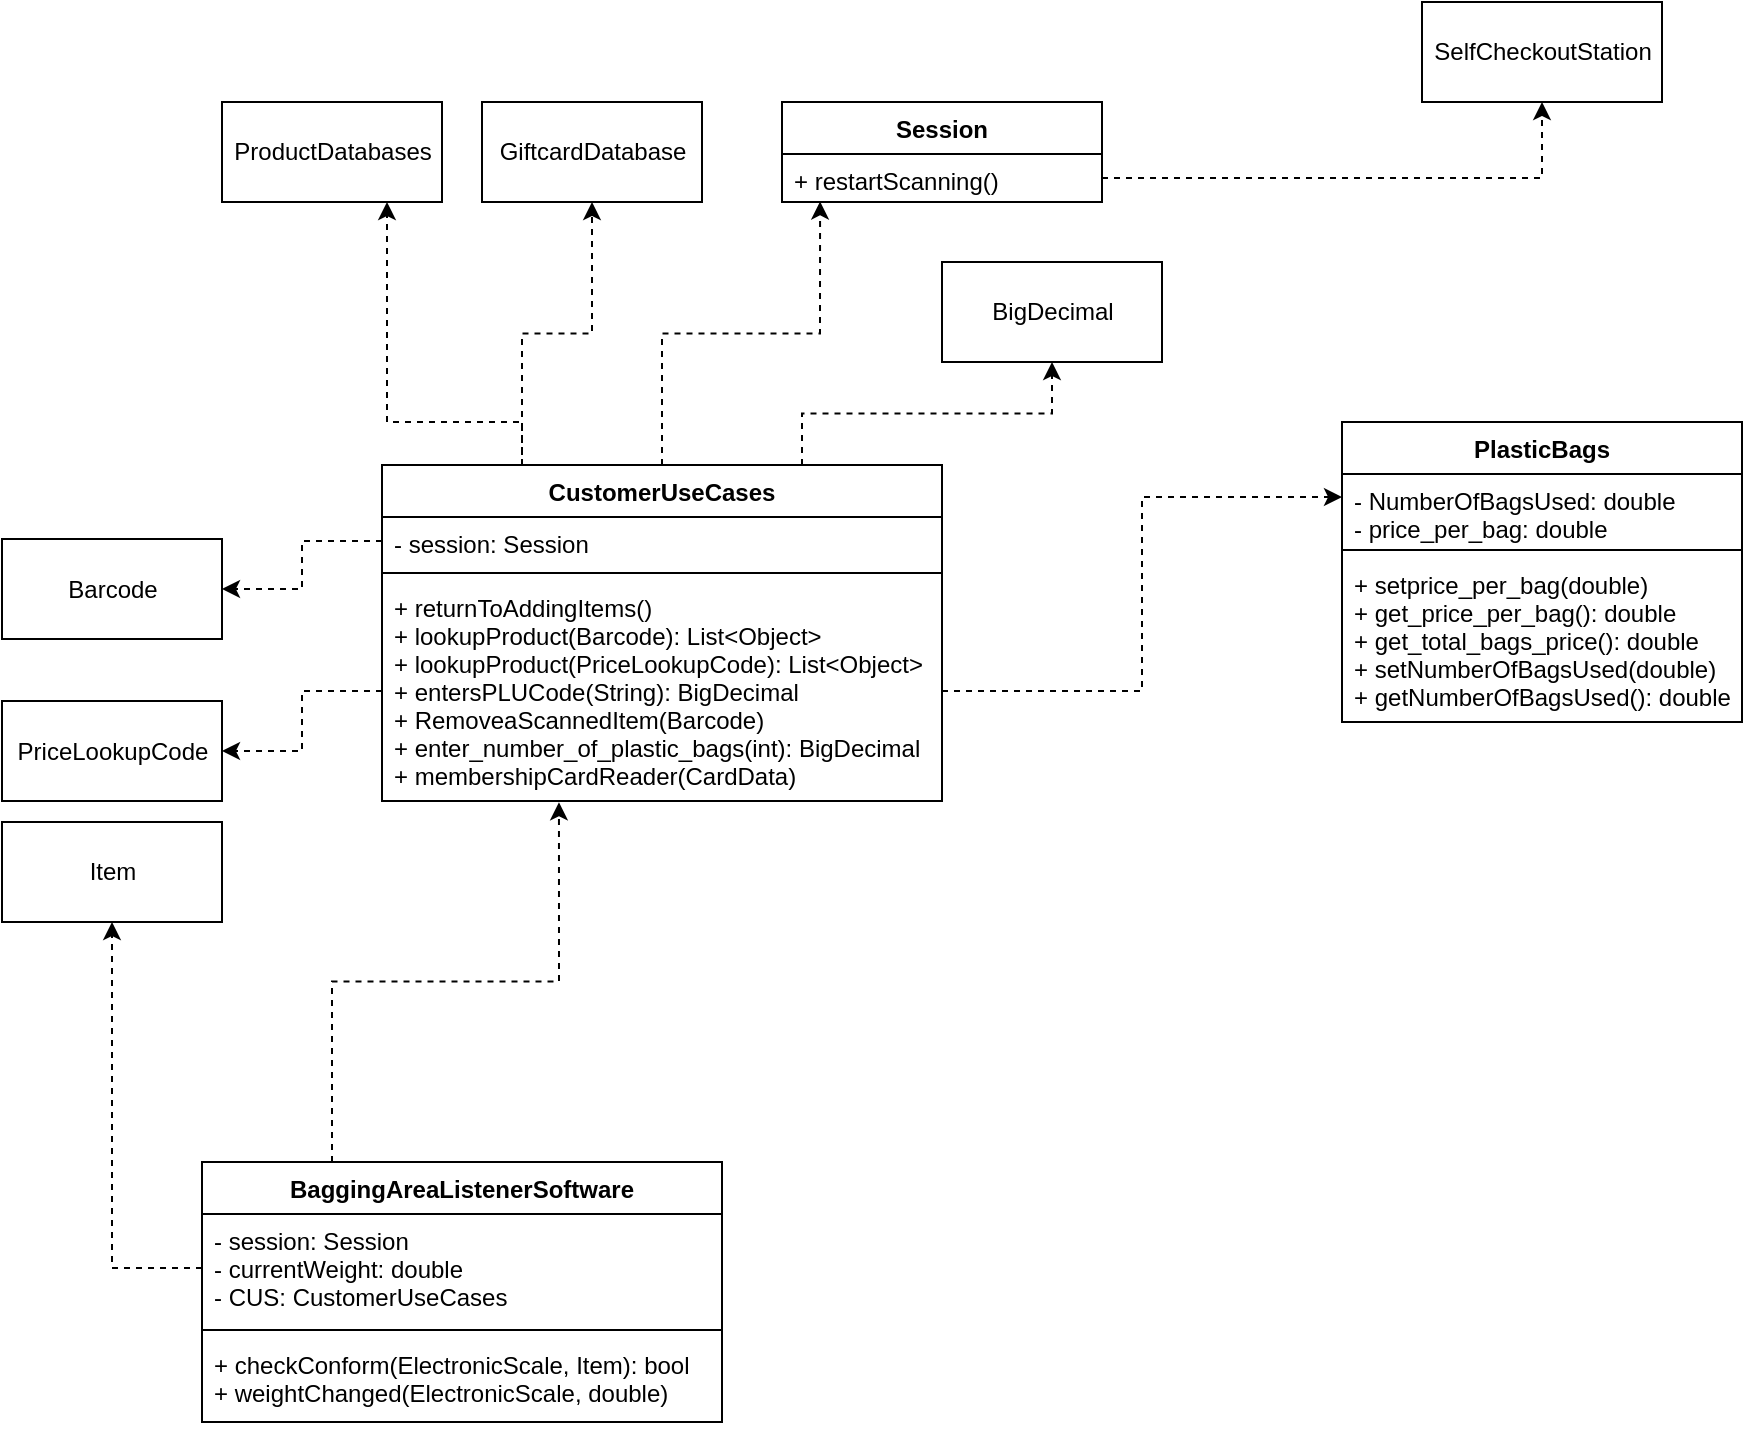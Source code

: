 <mxfile version="14.6.0" type="github">
  <diagram id="H_FqTYrTWlmD-q35Ct4Q" name="Page-1">
    <mxGraphModel dx="109" dy="548" grid="1" gridSize="10" guides="1" tooltips="1" connect="1" arrows="1" fold="1" page="1" pageScale="1" pageWidth="1169" pageHeight="827" math="0" shadow="0">
      <root>
        <mxCell id="0" />
        <mxCell id="1" parent="0" />
        <mxCell id="M8ERzsvSC72ayxda9SOX-1" value="PlasticBags" style="swimlane;fontStyle=1;align=center;verticalAlign=top;childLayout=stackLayout;horizontal=1;startSize=26;horizontalStack=0;resizeParent=1;resizeParentMax=0;resizeLast=0;collapsible=1;marginBottom=0;" parent="1" vertex="1">
          <mxGeometry x="2080" y="240" width="200" height="150" as="geometry" />
        </mxCell>
        <mxCell id="M8ERzsvSC72ayxda9SOX-2" value="- NumberOfBagsUsed: double&#xa;- price_per_bag: double" style="text;strokeColor=none;fillColor=none;align=left;verticalAlign=top;spacingLeft=4;spacingRight=4;overflow=hidden;rotatable=0;points=[[0,0.5],[1,0.5]];portConstraint=eastwest;" parent="M8ERzsvSC72ayxda9SOX-1" vertex="1">
          <mxGeometry y="26" width="200" height="34" as="geometry" />
        </mxCell>
        <mxCell id="M8ERzsvSC72ayxda9SOX-3" value="" style="line;strokeWidth=1;fillColor=none;align=left;verticalAlign=middle;spacingTop=-1;spacingLeft=3;spacingRight=3;rotatable=0;labelPosition=right;points=[];portConstraint=eastwest;" parent="M8ERzsvSC72ayxda9SOX-1" vertex="1">
          <mxGeometry y="60" width="200" height="8" as="geometry" />
        </mxCell>
        <mxCell id="M8ERzsvSC72ayxda9SOX-4" value="+ setprice_per_bag(double)&#xa;+ get_price_per_bag(): double&#xa;+ get_total_bags_price(): double&#xa;+ setNumberOfBagsUsed(double)&#xa;+ getNumberOfBagsUsed(): double" style="text;strokeColor=none;fillColor=none;align=left;verticalAlign=top;spacingLeft=4;spacingRight=4;overflow=hidden;rotatable=0;points=[[0,0.5],[1,0.5]];portConstraint=eastwest;" parent="M8ERzsvSC72ayxda9SOX-1" vertex="1">
          <mxGeometry y="68" width="200" height="82" as="geometry" />
        </mxCell>
        <mxCell id="M8ERzsvSC72ayxda9SOX-14" style="edgeStyle=orthogonalEdgeStyle;rounded=0;orthogonalLoop=1;jettySize=auto;html=1;exitX=0.5;exitY=0;exitDx=0;exitDy=0;entryX=0.119;entryY=0.989;entryDx=0;entryDy=0;entryPerimeter=0;dashed=1;" parent="1" source="M8ERzsvSC72ayxda9SOX-5" target="M8ERzsvSC72ayxda9SOX-12" edge="1">
          <mxGeometry relative="1" as="geometry" />
        </mxCell>
        <mxCell id="mPY_AzeeaJNlJDnXxsQR-2" style="edgeStyle=orthogonalEdgeStyle;rounded=0;orthogonalLoop=1;jettySize=auto;html=1;exitX=0.25;exitY=0;exitDx=0;exitDy=0;entryX=0.5;entryY=1;entryDx=0;entryDy=0;dashed=1;" parent="1" source="M8ERzsvSC72ayxda9SOX-5" target="mPY_AzeeaJNlJDnXxsQR-1" edge="1">
          <mxGeometry relative="1" as="geometry" />
        </mxCell>
        <mxCell id="mPY_AzeeaJNlJDnXxsQR-4" style="edgeStyle=orthogonalEdgeStyle;rounded=0;orthogonalLoop=1;jettySize=auto;html=1;exitX=0.75;exitY=0;exitDx=0;exitDy=0;entryX=0.5;entryY=1;entryDx=0;entryDy=0;dashed=1;" parent="1" source="M8ERzsvSC72ayxda9SOX-5" target="mPY_AzeeaJNlJDnXxsQR-3" edge="1">
          <mxGeometry relative="1" as="geometry" />
        </mxCell>
        <mxCell id="mPY_AzeeaJNlJDnXxsQR-8" style="edgeStyle=orthogonalEdgeStyle;rounded=0;orthogonalLoop=1;jettySize=auto;html=1;exitX=0.25;exitY=0;exitDx=0;exitDy=0;entryX=0.75;entryY=1;entryDx=0;entryDy=0;dashed=1;" parent="1" source="M8ERzsvSC72ayxda9SOX-5" target="mPY_AzeeaJNlJDnXxsQR-7" edge="1">
          <mxGeometry relative="1" as="geometry">
            <Array as="points">
              <mxPoint x="1670" y="280" />
              <mxPoint x="1670" y="240" />
              <mxPoint x="1603" y="240" />
            </Array>
          </mxGeometry>
        </mxCell>
        <mxCell id="M8ERzsvSC72ayxda9SOX-5" value="CustomerUseCases" style="swimlane;fontStyle=1;align=center;verticalAlign=top;childLayout=stackLayout;horizontal=1;startSize=26;horizontalStack=0;resizeParent=1;resizeParentMax=0;resizeLast=0;collapsible=1;marginBottom=0;" parent="1" vertex="1">
          <mxGeometry x="1600" y="261.5" width="280" height="168" as="geometry" />
        </mxCell>
        <mxCell id="M8ERzsvSC72ayxda9SOX-6" value="- session: Session" style="text;strokeColor=none;fillColor=none;align=left;verticalAlign=top;spacingLeft=4;spacingRight=4;overflow=hidden;rotatable=0;points=[[0,0.5],[1,0.5]];portConstraint=eastwest;" parent="M8ERzsvSC72ayxda9SOX-5" vertex="1">
          <mxGeometry y="26" width="280" height="24" as="geometry" />
        </mxCell>
        <mxCell id="M8ERzsvSC72ayxda9SOX-7" value="" style="line;strokeWidth=1;fillColor=none;align=left;verticalAlign=middle;spacingTop=-1;spacingLeft=3;spacingRight=3;rotatable=0;labelPosition=right;points=[];portConstraint=eastwest;" parent="M8ERzsvSC72ayxda9SOX-5" vertex="1">
          <mxGeometry y="50" width="280" height="8" as="geometry" />
        </mxCell>
        <mxCell id="M8ERzsvSC72ayxda9SOX-8" value="+ returnToAddingItems()&#xa;+ lookupProduct(Barcode): List&lt;Object&gt;&#xa;+ lookupProduct(PriceLookupCode): List&lt;Object&gt;&#xa;+ entersPLUCode(String): BigDecimal&#xa;+ RemoveaScannedItem(Barcode)&#xa;+ enter_number_of_plastic_bags(int): BigDecimal&#xa;+ membershipCardReader(CardData)&#xa;" style="text;strokeColor=none;fillColor=none;align=left;verticalAlign=top;spacingLeft=4;spacingRight=4;overflow=hidden;rotatable=0;points=[[0,0.5],[1,0.5]];portConstraint=eastwest;" parent="M8ERzsvSC72ayxda9SOX-5" vertex="1">
          <mxGeometry y="58" width="280" height="110" as="geometry" />
        </mxCell>
        <mxCell id="mPY_AzeeaJNlJDnXxsQR-6" style="edgeStyle=orthogonalEdgeStyle;rounded=0;orthogonalLoop=1;jettySize=auto;html=1;exitX=1;exitY=0.5;exitDx=0;exitDy=0;entryX=0.5;entryY=1;entryDx=0;entryDy=0;dashed=1;" parent="1" source="M8ERzsvSC72ayxda9SOX-12" target="mPY_AzeeaJNlJDnXxsQR-5" edge="1">
          <mxGeometry relative="1" as="geometry" />
        </mxCell>
        <mxCell id="M8ERzsvSC72ayxda9SOX-9" value="Session" style="swimlane;fontStyle=1;align=center;verticalAlign=top;childLayout=stackLayout;horizontal=1;startSize=26;horizontalStack=0;resizeParent=1;resizeParentMax=0;resizeLast=0;collapsible=1;marginBottom=0;" parent="1" vertex="1">
          <mxGeometry x="1800" y="80" width="160" height="50" as="geometry" />
        </mxCell>
        <mxCell id="M8ERzsvSC72ayxda9SOX-12" value="+ restartScanning()&#xa;" style="text;strokeColor=none;fillColor=none;align=left;verticalAlign=top;spacingLeft=4;spacingRight=4;overflow=hidden;rotatable=0;points=[[0,0.5],[1,0.5]];portConstraint=eastwest;" parent="M8ERzsvSC72ayxda9SOX-9" vertex="1">
          <mxGeometry y="26" width="160" height="24" as="geometry" />
        </mxCell>
        <mxCell id="M8ERzsvSC72ayxda9SOX-15" style="edgeStyle=orthogonalEdgeStyle;rounded=0;orthogonalLoop=1;jettySize=auto;html=1;exitX=1;exitY=0.5;exitDx=0;exitDy=0;entryX=0;entryY=0.25;entryDx=0;entryDy=0;dashed=1;" parent="1" source="M8ERzsvSC72ayxda9SOX-8" target="M8ERzsvSC72ayxda9SOX-1" edge="1">
          <mxGeometry relative="1" as="geometry" />
        </mxCell>
        <mxCell id="mPY_AzeeaJNlJDnXxsQR-1" value="GiftcardDatabase" style="html=1;" parent="1" vertex="1">
          <mxGeometry x="1650" y="80" width="110" height="50" as="geometry" />
        </mxCell>
        <mxCell id="mPY_AzeeaJNlJDnXxsQR-3" value="BigDecimal" style="html=1;" parent="1" vertex="1">
          <mxGeometry x="1880" y="160" width="110" height="50" as="geometry" />
        </mxCell>
        <mxCell id="mPY_AzeeaJNlJDnXxsQR-5" value="SelfCheckoutStation" style="html=1;" parent="1" vertex="1">
          <mxGeometry x="2120" y="30" width="120" height="50" as="geometry" />
        </mxCell>
        <mxCell id="mPY_AzeeaJNlJDnXxsQR-7" value="ProductDatabases" style="html=1;" parent="1" vertex="1">
          <mxGeometry x="1520" y="80" width="110" height="50" as="geometry" />
        </mxCell>
        <mxCell id="mPY_AzeeaJNlJDnXxsQR-9" value="Barcode" style="html=1;" parent="1" vertex="1">
          <mxGeometry x="1410" y="298.5" width="110" height="50" as="geometry" />
        </mxCell>
        <mxCell id="mPY_AzeeaJNlJDnXxsQR-10" value="PriceLookupCode" style="html=1;" parent="1" vertex="1">
          <mxGeometry x="1410" y="379.5" width="110" height="50" as="geometry" />
        </mxCell>
        <mxCell id="mPY_AzeeaJNlJDnXxsQR-11" style="edgeStyle=orthogonalEdgeStyle;rounded=0;orthogonalLoop=1;jettySize=auto;html=1;exitX=0;exitY=0.5;exitDx=0;exitDy=0;dashed=1;" parent="1" source="M8ERzsvSC72ayxda9SOX-6" target="mPY_AzeeaJNlJDnXxsQR-9" edge="1">
          <mxGeometry relative="1" as="geometry" />
        </mxCell>
        <mxCell id="mPY_AzeeaJNlJDnXxsQR-12" style="edgeStyle=orthogonalEdgeStyle;rounded=0;orthogonalLoop=1;jettySize=auto;html=1;exitX=0;exitY=0.5;exitDx=0;exitDy=0;entryX=1;entryY=0.5;entryDx=0;entryDy=0;dashed=1;" parent="1" source="M8ERzsvSC72ayxda9SOX-8" target="mPY_AzeeaJNlJDnXxsQR-10" edge="1">
          <mxGeometry relative="1" as="geometry" />
        </mxCell>
        <mxCell id="mPY_AzeeaJNlJDnXxsQR-28" style="edgeStyle=orthogonalEdgeStyle;rounded=0;orthogonalLoop=1;jettySize=auto;html=1;exitX=0.25;exitY=0;exitDx=0;exitDy=0;entryX=0.316;entryY=1.006;entryDx=0;entryDy=0;entryPerimeter=0;dashed=1;" parent="1" source="mPY_AzeeaJNlJDnXxsQR-17" target="M8ERzsvSC72ayxda9SOX-8" edge="1">
          <mxGeometry relative="1" as="geometry" />
        </mxCell>
        <mxCell id="mPY_AzeeaJNlJDnXxsQR-17" value="BaggingAreaListenerSoftware" style="swimlane;fontStyle=1;align=center;verticalAlign=top;childLayout=stackLayout;horizontal=1;startSize=26;horizontalStack=0;resizeParent=1;resizeParentMax=0;resizeLast=0;collapsible=1;marginBottom=0;" parent="1" vertex="1">
          <mxGeometry x="1510" y="610" width="260" height="130" as="geometry" />
        </mxCell>
        <mxCell id="mPY_AzeeaJNlJDnXxsQR-18" value="- session: Session&#xa;- currentWeight: double&#xa;- CUS: CustomerUseCases" style="text;strokeColor=none;fillColor=none;align=left;verticalAlign=top;spacingLeft=4;spacingRight=4;overflow=hidden;rotatable=0;points=[[0,0.5],[1,0.5]];portConstraint=eastwest;" parent="mPY_AzeeaJNlJDnXxsQR-17" vertex="1">
          <mxGeometry y="26" width="260" height="54" as="geometry" />
        </mxCell>
        <mxCell id="mPY_AzeeaJNlJDnXxsQR-19" value="" style="line;strokeWidth=1;fillColor=none;align=left;verticalAlign=middle;spacingTop=-1;spacingLeft=3;spacingRight=3;rotatable=0;labelPosition=right;points=[];portConstraint=eastwest;" parent="mPY_AzeeaJNlJDnXxsQR-17" vertex="1">
          <mxGeometry y="80" width="260" height="8" as="geometry" />
        </mxCell>
        <mxCell id="mPY_AzeeaJNlJDnXxsQR-20" value="+ checkConform(ElectronicScale, Item): bool&#xa;+ weightChanged(ElectronicScale, double)" style="text;strokeColor=none;fillColor=none;align=left;verticalAlign=top;spacingLeft=4;spacingRight=4;overflow=hidden;rotatable=0;points=[[0,0.5],[1,0.5]];portConstraint=eastwest;" parent="mPY_AzeeaJNlJDnXxsQR-17" vertex="1">
          <mxGeometry y="88" width="260" height="42" as="geometry" />
        </mxCell>
        <mxCell id="mPY_AzeeaJNlJDnXxsQR-32" value="Item" style="html=1;" parent="1" vertex="1">
          <mxGeometry x="1410" y="440" width="110" height="50" as="geometry" />
        </mxCell>
        <mxCell id="mPY_AzeeaJNlJDnXxsQR-33" style="edgeStyle=orthogonalEdgeStyle;rounded=0;orthogonalLoop=1;jettySize=auto;html=1;exitX=0;exitY=0.5;exitDx=0;exitDy=0;dashed=1;" parent="1" source="mPY_AzeeaJNlJDnXxsQR-18" target="mPY_AzeeaJNlJDnXxsQR-32" edge="1">
          <mxGeometry relative="1" as="geometry" />
        </mxCell>
      </root>
    </mxGraphModel>
  </diagram>
</mxfile>
